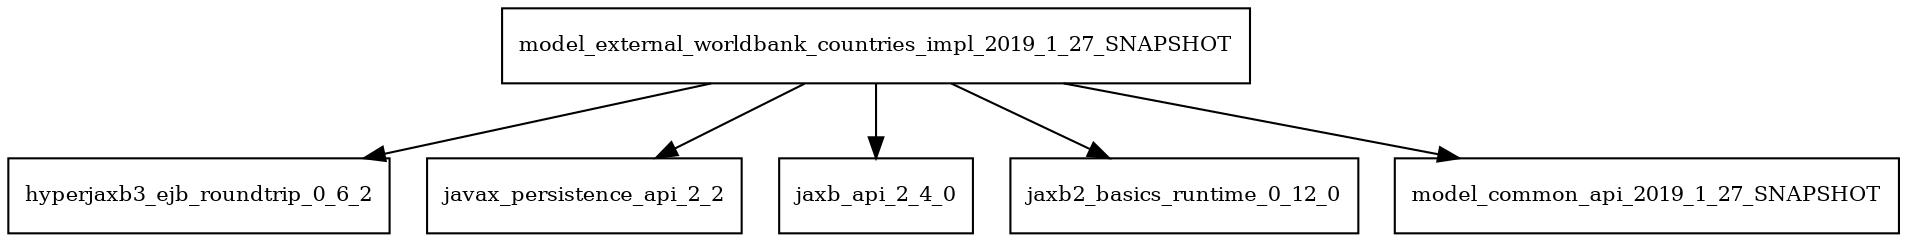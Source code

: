 digraph model_external_worldbank_countries_impl_2019_1_27_SNAPSHOT_dependencies {
  node [shape = box, fontsize=10.0];
  model_external_worldbank_countries_impl_2019_1_27_SNAPSHOT -> hyperjaxb3_ejb_roundtrip_0_6_2;
  model_external_worldbank_countries_impl_2019_1_27_SNAPSHOT -> javax_persistence_api_2_2;
  model_external_worldbank_countries_impl_2019_1_27_SNAPSHOT -> jaxb_api_2_4_0;
  model_external_worldbank_countries_impl_2019_1_27_SNAPSHOT -> jaxb2_basics_runtime_0_12_0;
  model_external_worldbank_countries_impl_2019_1_27_SNAPSHOT -> model_common_api_2019_1_27_SNAPSHOT;
}
